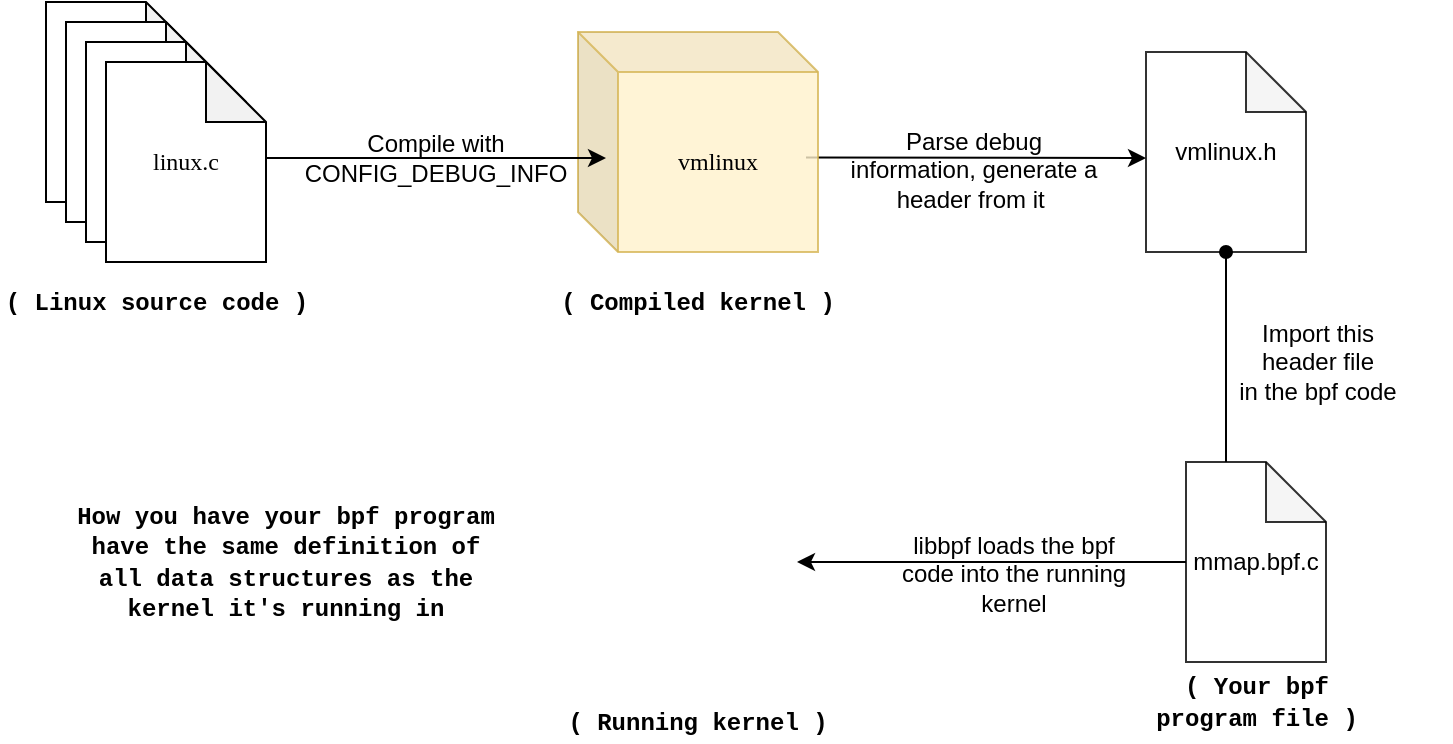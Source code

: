 <mxfile version="14.4.3" type="device"><diagram id="96gYz6sVZkDmdiuE9K0h" name="Page-1"><mxGraphModel dx="983" dy="557" grid="1" gridSize="10" guides="1" tooltips="1" connect="1" arrows="1" fold="1" page="1" pageScale="1" pageWidth="850" pageHeight="1100" math="0" shadow="0"><root><mxCell id="0"/><mxCell id="1" parent="0"/><mxCell id="Hc2z9-wCW3jG2m6qmtmd-35" value="" style="endArrow=classic;html=1;" edge="1" parent="1"><mxGeometry width="50" height="50" relative="1" as="geometry"><mxPoint x="510" y="277.71" as="sourcePoint"/><mxPoint x="680" y="278" as="targetPoint"/></mxGeometry></mxCell><mxCell id="Hc2z9-wCW3jG2m6qmtmd-30" value="&lt;font face=&quot;Garamond&quot;&gt;vmlinux&lt;/font&gt;" style="shape=cube;whiteSpace=wrap;html=1;boundedLbl=1;backgroundOutline=1;darkOpacity=0.05;darkOpacity2=0.1;fillColor=#fff2cc;strokeColor=#d6b656;opacity=80;" vertex="1" parent="1"><mxGeometry x="396" y="215" width="120" height="110" as="geometry"/></mxCell><mxCell id="Hc2z9-wCW3jG2m6qmtmd-4" value="" style="shape=note;whiteSpace=wrap;html=1;backgroundOutline=1;darkOpacity=0.05;" vertex="1" parent="1"><mxGeometry x="130" y="200" width="80" height="100" as="geometry"/></mxCell><mxCell id="Hc2z9-wCW3jG2m6qmtmd-22" value="" style="shape=note;whiteSpace=wrap;html=1;backgroundOutline=1;darkOpacity=0.05;" vertex="1" parent="1"><mxGeometry x="140" y="210" width="80" height="100" as="geometry"/></mxCell><mxCell id="Hc2z9-wCW3jG2m6qmtmd-23" value="" style="shape=note;whiteSpace=wrap;html=1;backgroundOutline=1;darkOpacity=0.05;" vertex="1" parent="1"><mxGeometry x="150" y="220" width="80" height="100" as="geometry"/></mxCell><mxCell id="Hc2z9-wCW3jG2m6qmtmd-24" value="&lt;font face=&quot;Garamond&quot;&gt;linux.c&lt;/font&gt;" style="shape=note;whiteSpace=wrap;html=1;backgroundOutline=1;darkOpacity=0.05;" vertex="1" parent="1"><mxGeometry x="160" y="230" width="80" height="100" as="geometry"/></mxCell><mxCell id="Hc2z9-wCW3jG2m6qmtmd-26" value="&lt;font face=&quot;Courier New&quot;&gt;&lt;b&gt;( Linux source code )&lt;/b&gt;&lt;/font&gt;" style="text;html=1;strokeColor=none;fillColor=none;align=center;verticalAlign=middle;whiteSpace=wrap;rounded=0;" vertex="1" parent="1"><mxGeometry x="107.5" y="340" width="155" height="20" as="geometry"/></mxCell><mxCell id="Hc2z9-wCW3jG2m6qmtmd-31" value="&lt;font face=&quot;Courier New&quot;&gt;&lt;b&gt;( Compiled kernel )&lt;/b&gt;&lt;/font&gt;" style="text;html=1;strokeColor=none;fillColor=none;align=center;verticalAlign=middle;whiteSpace=wrap;rounded=0;" vertex="1" parent="1"><mxGeometry x="384" y="340" width="144" height="20" as="geometry"/></mxCell><mxCell id="Hc2z9-wCW3jG2m6qmtmd-33" value="" style="group" vertex="1" connectable="0" parent="1"><mxGeometry x="240" y="258" width="170" height="40" as="geometry"/></mxCell><mxCell id="Hc2z9-wCW3jG2m6qmtmd-28" value="" style="endArrow=classic;html=1;" edge="1" parent="Hc2z9-wCW3jG2m6qmtmd-33"><mxGeometry width="50" height="50" relative="1" as="geometry"><mxPoint y="20" as="sourcePoint"/><mxPoint x="170" y="20" as="targetPoint"/></mxGeometry></mxCell><mxCell id="Hc2z9-wCW3jG2m6qmtmd-29" value="Compile with &lt;br&gt;CONFIG_DEBUG_INFO" style="text;html=1;strokeColor=none;fillColor=none;align=center;verticalAlign=middle;whiteSpace=wrap;rounded=0;" vertex="1" parent="Hc2z9-wCW3jG2m6qmtmd-33"><mxGeometry x="18.889" width="132.222" height="40" as="geometry"/></mxCell><mxCell id="Hc2z9-wCW3jG2m6qmtmd-40" value="Parse debug information, generate a header from it&amp;nbsp;" style="text;html=1;strokeColor=none;fillColor=none;align=center;verticalAlign=middle;whiteSpace=wrap;rounded=0;" vertex="1" parent="1"><mxGeometry x="527.999" y="264" width="132.222" height="40" as="geometry"/></mxCell><mxCell id="Hc2z9-wCW3jG2m6qmtmd-41" value="vmlinux.h" style="shape=note;whiteSpace=wrap;html=1;backgroundOutline=1;darkOpacity=0.05;opacity=80;" vertex="1" parent="1"><mxGeometry x="680" y="225" width="80" height="100" as="geometry"/></mxCell><mxCell id="Hc2z9-wCW3jG2m6qmtmd-42" value="" style="endArrow=oval;html=1;endFill=1;exitX=0;exitY=0;exitDx=20;exitDy=0;exitPerimeter=0;" edge="1" parent="1" source="Hc2z9-wCW3jG2m6qmtmd-44"><mxGeometry width="50" height="50" relative="1" as="geometry"><mxPoint x="640" y="440" as="sourcePoint"/><mxPoint x="720" y="325" as="targetPoint"/></mxGeometry></mxCell><mxCell id="Hc2z9-wCW3jG2m6qmtmd-44" value="mmap.bpf.c" style="shape=note;whiteSpace=wrap;html=1;backgroundOutline=1;darkOpacity=0.05;opacity=80;" vertex="1" parent="1"><mxGeometry x="700" y="430" width="70" height="100" as="geometry"/></mxCell><mxCell id="Hc2z9-wCW3jG2m6qmtmd-45" value="&lt;font face=&quot;Courier New&quot;&gt;&lt;b&gt;( Your bpf &lt;br&gt;program file )&lt;/b&gt;&lt;/font&gt;" style="text;html=1;strokeColor=none;fillColor=none;align=center;verticalAlign=middle;whiteSpace=wrap;rounded=0;" vertex="1" parent="1"><mxGeometry x="657.5" y="540" width="155" height="20" as="geometry"/></mxCell><mxCell id="Hc2z9-wCW3jG2m6qmtmd-48" value="Import this &lt;br&gt;header file&lt;br&gt;in the bpf code" style="text;html=1;strokeColor=none;fillColor=none;align=center;verticalAlign=middle;whiteSpace=wrap;rounded=0;" vertex="1" parent="1"><mxGeometry x="699.999" y="360" width="132.222" height="40" as="geometry"/></mxCell><mxCell id="Hc2z9-wCW3jG2m6qmtmd-50" value="" style="shape=image;verticalLabelPosition=bottom;labelBackgroundColor=#ffffff;verticalAlign=top;aspect=fixed;imageAspect=0;image=https://freepngimg.com/thumb/penguin/75902-tux-kernel-racer-penguins-linux-penguin.png;" vertex="1" parent="1"><mxGeometry x="406.5" y="420" width="99" height="120" as="geometry"/></mxCell><mxCell id="Hc2z9-wCW3jG2m6qmtmd-51" value="&lt;font face=&quot;Courier New&quot;&gt;&lt;b&gt;( Running kernel )&lt;/b&gt;&lt;/font&gt;" style="text;html=1;strokeColor=none;fillColor=none;align=center;verticalAlign=middle;whiteSpace=wrap;rounded=0;" vertex="1" parent="1"><mxGeometry x="384" y="550" width="144" height="20" as="geometry"/></mxCell><mxCell id="Hc2z9-wCW3jG2m6qmtmd-52" value="" style="endArrow=classic;html=1;exitX=0;exitY=0.5;exitDx=0;exitDy=0;exitPerimeter=0;" edge="1" parent="1" source="Hc2z9-wCW3jG2m6qmtmd-44" target="Hc2z9-wCW3jG2m6qmtmd-50"><mxGeometry width="50" height="50" relative="1" as="geometry"><mxPoint x="510" y="520" as="sourcePoint"/><mxPoint x="560" y="470" as="targetPoint"/></mxGeometry></mxCell><mxCell id="Hc2z9-wCW3jG2m6qmtmd-53" value="libbpf loads the bpf code into the running kernel" style="text;html=1;strokeColor=none;fillColor=none;align=center;verticalAlign=middle;whiteSpace=wrap;rounded=0;" vertex="1" parent="1"><mxGeometry x="547.779" y="466" width="132.222" height="40" as="geometry"/></mxCell><mxCell id="Hc2z9-wCW3jG2m6qmtmd-54" value="&lt;font face=&quot;Courier New&quot;&gt;&lt;b&gt;How you have your bpf program have the same definition of all data structures as the kernel it's running in&lt;/b&gt;&lt;/font&gt;" style="text;html=1;strokeColor=none;fillColor=none;align=center;verticalAlign=middle;whiteSpace=wrap;rounded=0;opacity=80;" vertex="1" parent="1"><mxGeometry x="140" y="435" width="220" height="90" as="geometry"/></mxCell></root></mxGraphModel></diagram></mxfile>